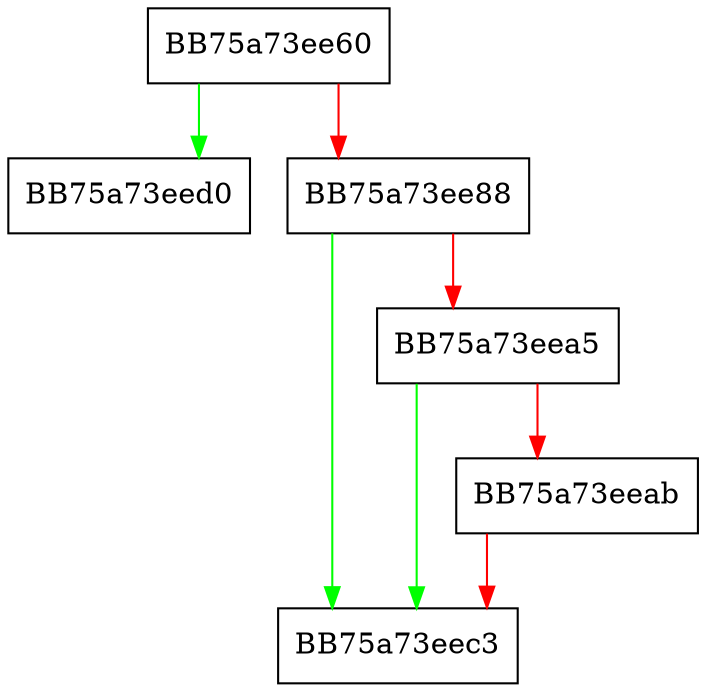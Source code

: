 digraph FinalizeInitialize {
  node [shape="box"];
  graph [splines=ortho];
  BB75a73ee60 -> BB75a73eed0 [color="green"];
  BB75a73ee60 -> BB75a73ee88 [color="red"];
  BB75a73ee88 -> BB75a73eec3 [color="green"];
  BB75a73ee88 -> BB75a73eea5 [color="red"];
  BB75a73eea5 -> BB75a73eec3 [color="green"];
  BB75a73eea5 -> BB75a73eeab [color="red"];
  BB75a73eeab -> BB75a73eec3 [color="red"];
}